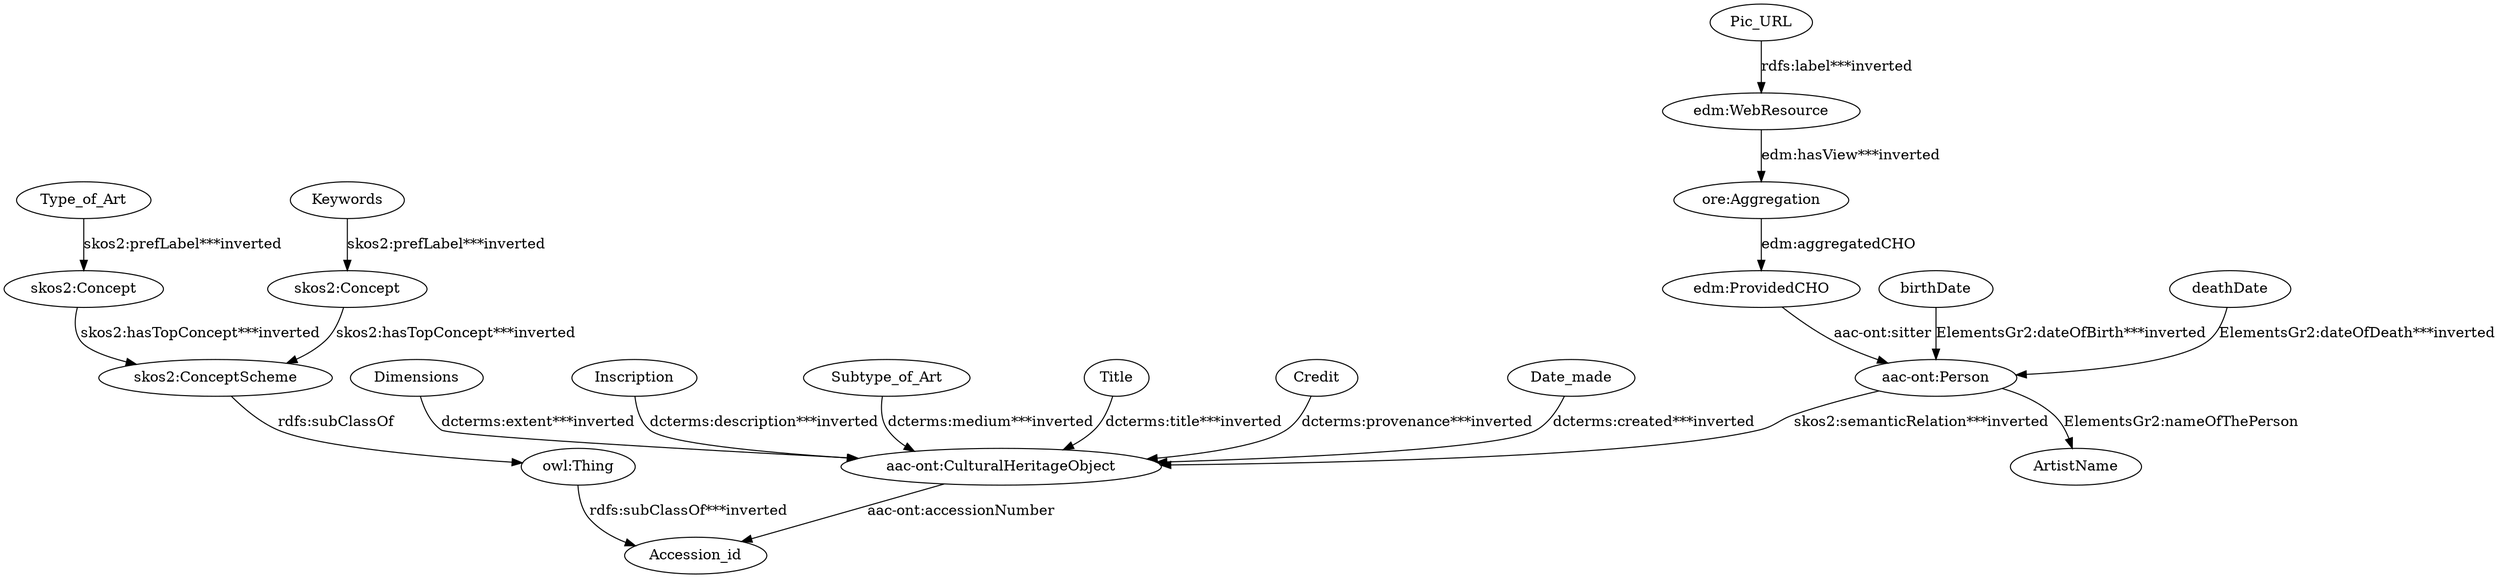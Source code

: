 digraph {
  Credit [type=attribute_name,label=Credit]
  "aac-ont:CulturalHeritageObject1" [type=class_uri,label="aac-ont:CulturalHeritageObject"]
  Date_made [type=attribute_name,label=Date_made]
  Dimensions [type=attribute_name,label=Dimensions]
  Inscription [type=attribute_name,label=Inscription]
  Keywords [type=attribute_name,label=Keywords]
  "skos2:Concept1" [type=class_uri,label="skos2:Concept"]
  Pic_URL [type=attribute_name,label=Pic_URL]
  "edm:WebResource1" [type=class_uri,label="edm:WebResource"]
  Subtype_of_Art [type=attribute_name,label=Subtype_of_Art]
  Title [type=attribute_name,label=Title]
  Type_of_Art [type=attribute_name,label=Type_of_Art]
  "skos2:Concept2" [type=class_uri,label="skos2:Concept"]
  Accession_id [type=attribute_name,label=Accession_id]
  "aac-ont:Person1" [type=class_uri,label="aac-ont:Person"]
  ArtistName [type=attribute_name,label=ArtistName]
  birthDate [type=attribute_name,label=birthDate]
  deathDate [type=attribute_name,label=deathDate]
  "edm:ProvidedCHO" [type=class_uri,label="edm:ProvidedCHO"]
  "ore:Aggregation" [type=class_uri,label="ore:Aggregation"]
  "owl:Thing" [type=special,label="owl:Thing"]
  "skos2:ConceptScheme" [type=class_uri,label="skos2:ConceptScheme"]
  Credit -> "aac-ont:CulturalHeritageObject1" [type=st_property_uri,label="dcterms:provenance***inverted"]
  Date_made -> "aac-ont:CulturalHeritageObject1" [type=st_property_uri,label="dcterms:created***inverted"]
  Dimensions -> "aac-ont:CulturalHeritageObject1" [type=st_property_uri,label="dcterms:extent***inverted"]
  Inscription -> "aac-ont:CulturalHeritageObject1" [type=st_property_uri,label="dcterms:description***inverted"]
  Keywords -> "skos2:Concept1" [type=st_property_uri,label="skos2:prefLabel***inverted"]
  Pic_URL -> "edm:WebResource1" [type=st_property_uri,label="rdfs:label***inverted"]
  Subtype_of_Art -> "aac-ont:CulturalHeritageObject1" [type=st_property_uri,label="dcterms:medium***inverted"]
  Title -> "aac-ont:CulturalHeritageObject1" [type=st_property_uri,label="dcterms:title***inverted"]
  Type_of_Art -> "skos2:Concept2" [type=st_property_uri,label="skos2:prefLabel***inverted"]
  "aac-ont:CulturalHeritageObject1" -> Accession_id [label="aac-ont:accessionNumber",type=st_property_uri]
  "aac-ont:Person1" -> ArtistName [label="ElementsGr2:nameOfThePerson",type=st_property_uri]
  "aac-ont:Person1" -> "aac-ont:CulturalHeritageObject1" [type=inherited,label="skos2:semanticRelation***inverted"]
  birthDate -> "aac-ont:Person1" [type=st_property_uri,label="ElementsGr2:dateOfBirth***inverted"]
  deathDate -> "aac-ont:Person1" [type=st_property_uri,label="ElementsGr2:dateOfDeath***inverted"]
  "edm:ProvidedCHO" -> "aac-ont:Person1" [label="aac-ont:sitter",type=direct_property_uri]
  "edm:WebResource1" -> "ore:Aggregation" [type=direct_property_uri,label="edm:hasView***inverted"]
  "ore:Aggregation" -> "edm:ProvidedCHO" [label="edm:aggregatedCHO",type=direct_property_uri]
  "owl:Thing" -> Accession_id [type=inherited,label="rdfs:subClassOf***inverted"]
  "skos2:Concept1" -> "skos2:ConceptScheme" [type=direct_property_uri,label="skos2:hasTopConcept***inverted"]
  "skos2:Concept2" -> "skos2:ConceptScheme" [type=direct_property_uri,label="skos2:hasTopConcept***inverted"]
  "skos2:ConceptScheme" -> "owl:Thing" [label="rdfs:subClassOf",type=inherited]
}
